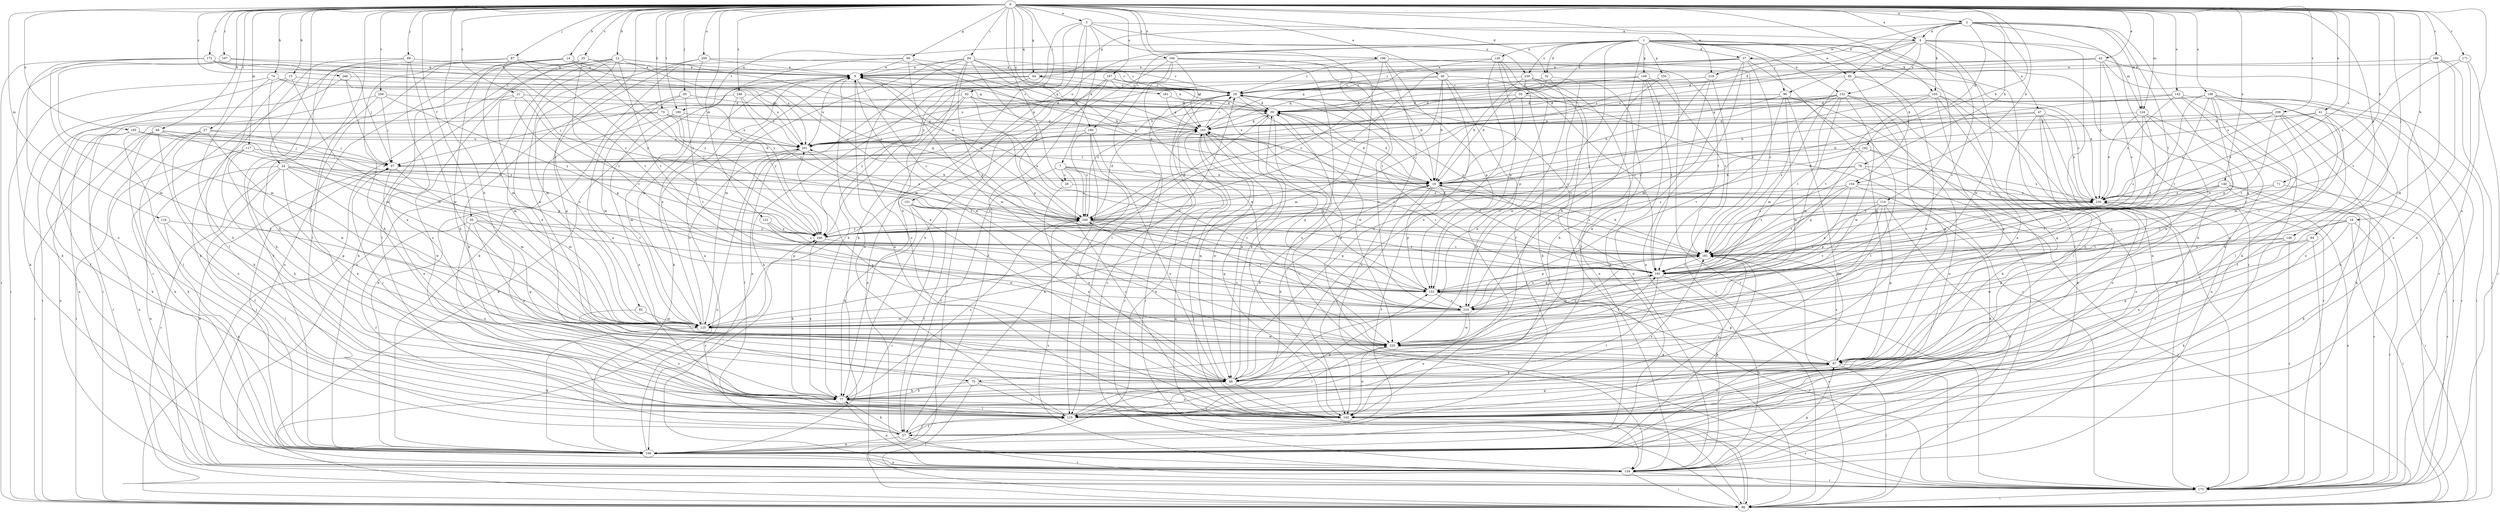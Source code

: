 strict digraph  {
0;
1;
2;
3;
4;
7;
9;
12;
14;
15;
18;
19;
21;
24;
25;
27;
28;
29;
32;
35;
37;
39;
40;
41;
42;
46;
47;
48;
50;
57;
60;
64;
67;
68;
71;
73;
74;
75;
76;
77;
82;
84;
86;
87;
89;
92;
94;
95;
96;
97;
104;
105;
106;
114;
115;
116;
117;
122;
124;
125;
128;
132;
134;
140;
142;
143;
146;
149;
150;
151;
153;
161;
162;
163;
164;
166;
167;
171;
172;
173;
180;
181;
190;
191;
195;
196;
197;
198;
200;
201;
206;
209;
210;
219;
220;
230;
239;
240;
246;
248;
249;
0 -> 2  [label=a];
0 -> 3  [label=a];
0 -> 4  [label=a];
0 -> 12  [label=b];
0 -> 14  [label=b];
0 -> 15  [label=b];
0 -> 18  [label=b];
0 -> 19  [label=b];
0 -> 21  [label=c];
0 -> 24  [label=c];
0 -> 25  [label=c];
0 -> 27  [label=c];
0 -> 28  [label=c];
0 -> 32  [label=d];
0 -> 40  [label=e];
0 -> 41  [label=e];
0 -> 42  [label=e];
0 -> 50  [label=f];
0 -> 60  [label=g];
0 -> 64  [label=g];
0 -> 68  [label=h];
0 -> 71  [label=h];
0 -> 73  [label=h];
0 -> 74  [label=h];
0 -> 75  [label=h];
0 -> 82  [label=i];
0 -> 84  [label=i];
0 -> 87  [label=j];
0 -> 89  [label=j];
0 -> 92  [label=j];
0 -> 94  [label=j];
0 -> 95  [label=j];
0 -> 104  [label=k];
0 -> 114  [label=l];
0 -> 115  [label=l];
0 -> 116  [label=m];
0 -> 117  [label=m];
0 -> 122  [label=m];
0 -> 124  [label=m];
0 -> 140  [label=o];
0 -> 142  [label=o];
0 -> 143  [label=o];
0 -> 146  [label=p];
0 -> 161  [label=q];
0 -> 164  [label=r];
0 -> 166  [label=r];
0 -> 167  [label=r];
0 -> 171  [label=r];
0 -> 172  [label=r];
0 -> 180  [label=s];
0 -> 190  [label=t];
0 -> 195  [label=u];
0 -> 196  [label=u];
0 -> 197  [label=u];
0 -> 198  [label=u];
0 -> 200  [label=u];
0 -> 206  [label=v];
0 -> 209  [label=v];
0 -> 219  [label=w];
0 -> 230  [label=x];
0 -> 246  [label=z];
0 -> 248  [label=z];
1 -> 32  [label=d];
1 -> 35  [label=d];
1 -> 37  [label=d];
1 -> 46  [label=e];
1 -> 57  [label=f];
1 -> 75  [label=h];
1 -> 96  [label=j];
1 -> 104  [label=k];
1 -> 105  [label=k];
1 -> 128  [label=n];
1 -> 132  [label=n];
1 -> 143  [label=o];
1 -> 149  [label=p];
1 -> 150  [label=p];
1 -> 173  [label=r];
1 -> 180  [label=s];
1 -> 190  [label=t];
1 -> 201  [label=u];
1 -> 239  [label=y];
2 -> 4  [label=a];
2 -> 46  [label=e];
2 -> 64  [label=g];
2 -> 67  [label=g];
2 -> 76  [label=h];
2 -> 105  [label=k];
2 -> 106  [label=k];
2 -> 124  [label=m];
2 -> 162  [label=q];
2 -> 191  [label=t];
2 -> 219  [label=w];
3 -> 4  [label=a];
3 -> 7  [label=a];
3 -> 19  [label=b];
3 -> 77  [label=h];
3 -> 106  [label=k];
3 -> 151  [label=p];
3 -> 239  [label=y];
3 -> 240  [label=y];
4 -> 37  [label=d];
4 -> 39  [label=d];
4 -> 47  [label=e];
4 -> 96  [label=j];
4 -> 97  [label=j];
4 -> 124  [label=m];
4 -> 132  [label=n];
4 -> 134  [label=n];
4 -> 210  [label=v];
4 -> 220  [label=w];
7 -> 19  [label=b];
7 -> 28  [label=c];
7 -> 57  [label=f];
7 -> 143  [label=o];
7 -> 191  [label=t];
7 -> 210  [label=v];
7 -> 249  [label=z];
9 -> 29  [label=c];
9 -> 106  [label=k];
9 -> 181  [label=s];
9 -> 201  [label=u];
9 -> 220  [label=w];
12 -> 9  [label=a];
12 -> 48  [label=e];
12 -> 86  [label=i];
12 -> 106  [label=k];
12 -> 134  [label=n];
12 -> 191  [label=t];
12 -> 220  [label=w];
12 -> 230  [label=x];
12 -> 249  [label=z];
14 -> 9  [label=a];
14 -> 29  [label=c];
14 -> 77  [label=h];
14 -> 106  [label=k];
14 -> 115  [label=l];
14 -> 125  [label=m];
14 -> 240  [label=y];
14 -> 249  [label=z];
15 -> 29  [label=c];
15 -> 86  [label=i];
15 -> 115  [label=l];
15 -> 125  [label=m];
18 -> 86  [label=i];
18 -> 115  [label=l];
18 -> 173  [label=r];
18 -> 191  [label=t];
18 -> 220  [label=w];
18 -> 240  [label=y];
19 -> 39  [label=d];
19 -> 57  [label=f];
19 -> 143  [label=o];
19 -> 153  [label=p];
19 -> 181  [label=s];
19 -> 230  [label=x];
21 -> 39  [label=d];
21 -> 86  [label=i];
21 -> 125  [label=m];
21 -> 153  [label=p];
21 -> 240  [label=y];
24 -> 19  [label=b];
24 -> 48  [label=e];
24 -> 57  [label=f];
24 -> 125  [label=m];
24 -> 134  [label=n];
24 -> 173  [label=r];
24 -> 210  [label=v];
24 -> 220  [label=w];
25 -> 9  [label=a];
25 -> 115  [label=l];
25 -> 134  [label=n];
25 -> 143  [label=o];
25 -> 210  [label=v];
25 -> 240  [label=y];
27 -> 77  [label=h];
27 -> 86  [label=i];
27 -> 106  [label=k];
27 -> 201  [label=u];
27 -> 220  [label=w];
27 -> 230  [label=x];
28 -> 48  [label=e];
28 -> 230  [label=x];
29 -> 39  [label=d];
29 -> 86  [label=i];
29 -> 181  [label=s];
29 -> 220  [label=w];
29 -> 249  [label=z];
32 -> 19  [label=b];
32 -> 29  [label=c];
32 -> 48  [label=e];
32 -> 220  [label=w];
35 -> 19  [label=b];
35 -> 39  [label=d];
35 -> 97  [label=j];
35 -> 173  [label=r];
37 -> 9  [label=a];
37 -> 67  [label=g];
37 -> 125  [label=m];
37 -> 134  [label=n];
37 -> 163  [label=q];
37 -> 173  [label=r];
37 -> 181  [label=s];
37 -> 249  [label=z];
39 -> 9  [label=a];
39 -> 19  [label=b];
39 -> 48  [label=e];
39 -> 143  [label=o];
39 -> 163  [label=q];
40 -> 19  [label=b];
40 -> 29  [label=c];
40 -> 48  [label=e];
40 -> 125  [label=m];
40 -> 143  [label=o];
40 -> 191  [label=t];
40 -> 201  [label=u];
41 -> 143  [label=o];
41 -> 163  [label=q];
41 -> 173  [label=r];
41 -> 201  [label=u];
41 -> 210  [label=v];
41 -> 230  [label=x];
42 -> 9  [label=a];
42 -> 39  [label=d];
42 -> 106  [label=k];
42 -> 173  [label=r];
42 -> 181  [label=s];
42 -> 201  [label=u];
42 -> 230  [label=x];
46 -> 29  [label=c];
46 -> 48  [label=e];
46 -> 125  [label=m];
46 -> 134  [label=n];
46 -> 230  [label=x];
47 -> 48  [label=e];
47 -> 67  [label=g];
47 -> 134  [label=n];
47 -> 163  [label=q];
47 -> 173  [label=r];
47 -> 230  [label=x];
47 -> 240  [label=y];
48 -> 19  [label=b];
48 -> 39  [label=d];
48 -> 77  [label=h];
48 -> 134  [label=n];
48 -> 163  [label=q];
48 -> 201  [label=u];
50 -> 48  [label=e];
50 -> 57  [label=f];
50 -> 67  [label=g];
50 -> 143  [label=o];
50 -> 153  [label=p];
50 -> 240  [label=y];
57 -> 9  [label=a];
57 -> 77  [label=h];
57 -> 106  [label=k];
57 -> 115  [label=l];
57 -> 173  [label=r];
60 -> 9  [label=a];
60 -> 29  [label=c];
60 -> 106  [label=k];
60 -> 125  [label=m];
60 -> 220  [label=w];
60 -> 230  [label=x];
64 -> 29  [label=c];
64 -> 39  [label=d];
64 -> 77  [label=h];
64 -> 106  [label=k];
64 -> 134  [label=n];
67 -> 39  [label=d];
67 -> 48  [label=e];
67 -> 86  [label=i];
67 -> 143  [label=o];
67 -> 153  [label=p];
67 -> 173  [label=r];
67 -> 181  [label=s];
68 -> 86  [label=i];
68 -> 97  [label=j];
68 -> 106  [label=k];
68 -> 143  [label=o];
68 -> 153  [label=p];
68 -> 173  [label=r];
68 -> 201  [label=u];
71 -> 173  [label=r];
71 -> 181  [label=s];
71 -> 230  [label=x];
73 -> 19  [label=b];
73 -> 115  [label=l];
73 -> 134  [label=n];
73 -> 163  [label=q];
73 -> 201  [label=u];
74 -> 29  [label=c];
74 -> 77  [label=h];
74 -> 86  [label=i];
74 -> 125  [label=m];
74 -> 249  [label=z];
75 -> 77  [label=h];
75 -> 86  [label=i];
75 -> 115  [label=l];
75 -> 143  [label=o];
76 -> 19  [label=b];
76 -> 143  [label=o];
76 -> 181  [label=s];
76 -> 230  [label=x];
76 -> 240  [label=y];
77 -> 19  [label=b];
77 -> 97  [label=j];
77 -> 115  [label=l];
77 -> 134  [label=n];
77 -> 143  [label=o];
77 -> 240  [label=y];
77 -> 249  [label=z];
82 -> 19  [label=b];
82 -> 39  [label=d];
82 -> 97  [label=j];
82 -> 134  [label=n];
82 -> 153  [label=p];
82 -> 240  [label=y];
84 -> 9  [label=a];
84 -> 29  [label=c];
84 -> 48  [label=e];
84 -> 125  [label=m];
84 -> 143  [label=o];
84 -> 153  [label=p];
84 -> 163  [label=q];
84 -> 230  [label=x];
84 -> 249  [label=z];
86 -> 9  [label=a];
86 -> 29  [label=c];
86 -> 163  [label=q];
86 -> 181  [label=s];
87 -> 9  [label=a];
87 -> 77  [label=h];
87 -> 173  [label=r];
87 -> 191  [label=t];
87 -> 240  [label=y];
89 -> 9  [label=a];
89 -> 48  [label=e];
89 -> 77  [label=h];
89 -> 106  [label=k];
89 -> 220  [label=w];
92 -> 125  [label=m];
92 -> 143  [label=o];
94 -> 48  [label=e];
94 -> 67  [label=g];
94 -> 173  [label=r];
94 -> 181  [label=s];
95 -> 39  [label=d];
95 -> 48  [label=e];
95 -> 125  [label=m];
95 -> 210  [label=v];
96 -> 39  [label=d];
96 -> 86  [label=i];
96 -> 106  [label=k];
96 -> 115  [label=l];
96 -> 201  [label=u];
96 -> 210  [label=v];
96 -> 220  [label=w];
96 -> 249  [label=z];
97 -> 19  [label=b];
97 -> 48  [label=e];
97 -> 125  [label=m];
97 -> 134  [label=n];
97 -> 163  [label=q];
104 -> 106  [label=k];
104 -> 181  [label=s];
104 -> 191  [label=t];
104 -> 210  [label=v];
104 -> 230  [label=x];
104 -> 249  [label=z];
105 -> 39  [label=d];
105 -> 48  [label=e];
105 -> 67  [label=g];
105 -> 115  [label=l];
105 -> 173  [label=r];
105 -> 191  [label=t];
105 -> 240  [label=y];
106 -> 97  [label=j];
106 -> 134  [label=n];
106 -> 240  [label=y];
114 -> 67  [label=g];
114 -> 86  [label=i];
114 -> 134  [label=n];
114 -> 153  [label=p];
114 -> 210  [label=v];
114 -> 220  [label=w];
114 -> 249  [label=z];
115 -> 9  [label=a];
115 -> 57  [label=f];
115 -> 67  [label=g];
115 -> 153  [label=p];
115 -> 181  [label=s];
116 -> 106  [label=k];
116 -> 115  [label=l];
116 -> 240  [label=y];
117 -> 67  [label=g];
117 -> 77  [label=h];
117 -> 97  [label=j];
117 -> 134  [label=n];
117 -> 181  [label=s];
122 -> 181  [label=s];
122 -> 220  [label=w];
122 -> 240  [label=y];
124 -> 86  [label=i];
124 -> 163  [label=q];
124 -> 181  [label=s];
124 -> 191  [label=t];
124 -> 220  [label=w];
124 -> 230  [label=x];
125 -> 9  [label=a];
125 -> 29  [label=c];
125 -> 106  [label=k];
125 -> 201  [label=u];
125 -> 220  [label=w];
128 -> 9  [label=a];
128 -> 29  [label=c];
128 -> 48  [label=e];
128 -> 86  [label=i];
128 -> 106  [label=k];
128 -> 153  [label=p];
132 -> 19  [label=b];
132 -> 39  [label=d];
132 -> 67  [label=g];
132 -> 125  [label=m];
132 -> 134  [label=n];
132 -> 181  [label=s];
132 -> 191  [label=t];
132 -> 201  [label=u];
132 -> 220  [label=w];
134 -> 29  [label=c];
134 -> 67  [label=g];
134 -> 86  [label=i];
134 -> 173  [label=r];
134 -> 249  [label=z];
140 -> 86  [label=i];
140 -> 106  [label=k];
140 -> 173  [label=r];
140 -> 181  [label=s];
140 -> 191  [label=t];
140 -> 230  [label=x];
140 -> 240  [label=y];
142 -> 19  [label=b];
142 -> 39  [label=d];
142 -> 57  [label=f];
142 -> 77  [label=h];
142 -> 173  [label=r];
142 -> 230  [label=x];
143 -> 9  [label=a];
143 -> 163  [label=q];
143 -> 173  [label=r];
143 -> 220  [label=w];
146 -> 106  [label=k];
146 -> 173  [label=r];
146 -> 181  [label=s];
146 -> 220  [label=w];
149 -> 29  [label=c];
149 -> 77  [label=h];
149 -> 134  [label=n];
149 -> 181  [label=s];
149 -> 191  [label=t];
149 -> 249  [label=z];
150 -> 29  [label=c];
150 -> 173  [label=r];
150 -> 210  [label=v];
151 -> 48  [label=e];
151 -> 57  [label=f];
151 -> 77  [label=h];
151 -> 173  [label=r];
151 -> 249  [label=z];
153 -> 163  [label=q];
153 -> 173  [label=r];
153 -> 191  [label=t];
153 -> 210  [label=v];
161 -> 39  [label=d];
161 -> 163  [label=q];
162 -> 19  [label=b];
162 -> 77  [label=h];
162 -> 97  [label=j];
162 -> 143  [label=o];
162 -> 153  [label=p];
163 -> 9  [label=a];
163 -> 29  [label=c];
163 -> 48  [label=e];
163 -> 86  [label=i];
163 -> 106  [label=k];
163 -> 201  [label=u];
164 -> 9  [label=a];
164 -> 115  [label=l];
164 -> 125  [label=m];
164 -> 143  [label=o];
164 -> 163  [label=q];
164 -> 173  [label=r];
164 -> 191  [label=t];
164 -> 220  [label=w];
166 -> 9  [label=a];
166 -> 86  [label=i];
166 -> 125  [label=m];
166 -> 143  [label=o];
166 -> 230  [label=x];
167 -> 9  [label=a];
167 -> 106  [label=k];
167 -> 125  [label=m];
167 -> 201  [label=u];
171 -> 9  [label=a];
171 -> 143  [label=o];
171 -> 173  [label=r];
171 -> 191  [label=t];
172 -> 9  [label=a];
172 -> 86  [label=i];
172 -> 97  [label=j];
172 -> 125  [label=m];
172 -> 143  [label=o];
172 -> 163  [label=q];
172 -> 201  [label=u];
173 -> 86  [label=i];
173 -> 230  [label=x];
180 -> 106  [label=k];
180 -> 115  [label=l];
180 -> 143  [label=o];
180 -> 201  [label=u];
180 -> 249  [label=z];
181 -> 9  [label=a];
181 -> 19  [label=b];
181 -> 106  [label=k];
181 -> 143  [label=o];
181 -> 153  [label=p];
181 -> 191  [label=t];
190 -> 106  [label=k];
190 -> 125  [label=m];
190 -> 143  [label=o];
190 -> 163  [label=q];
191 -> 29  [label=c];
191 -> 39  [label=d];
191 -> 115  [label=l];
191 -> 125  [label=m];
191 -> 134  [label=n];
191 -> 153  [label=p];
191 -> 230  [label=x];
195 -> 97  [label=j];
195 -> 106  [label=k];
195 -> 134  [label=n];
195 -> 201  [label=u];
195 -> 249  [label=z];
196 -> 9  [label=a];
196 -> 29  [label=c];
196 -> 134  [label=n];
196 -> 153  [label=p];
196 -> 181  [label=s];
196 -> 191  [label=t];
196 -> 240  [label=y];
197 -> 19  [label=b];
197 -> 29  [label=c];
197 -> 57  [label=f];
197 -> 77  [label=h];
197 -> 86  [label=i];
197 -> 163  [label=q];
198 -> 39  [label=d];
198 -> 86  [label=i];
198 -> 115  [label=l];
198 -> 125  [label=m];
198 -> 143  [label=o];
198 -> 153  [label=p];
198 -> 163  [label=q];
198 -> 181  [label=s];
198 -> 191  [label=t];
198 -> 210  [label=v];
200 -> 9  [label=a];
200 -> 19  [label=b];
200 -> 67  [label=g];
200 -> 125  [label=m];
200 -> 240  [label=y];
201 -> 97  [label=j];
201 -> 115  [label=l];
201 -> 134  [label=n];
201 -> 191  [label=t];
206 -> 19  [label=b];
206 -> 67  [label=g];
206 -> 106  [label=k];
206 -> 163  [label=q];
206 -> 173  [label=r];
206 -> 191  [label=t];
206 -> 230  [label=x];
209 -> 39  [label=d];
209 -> 57  [label=f];
209 -> 77  [label=h];
209 -> 97  [label=j];
209 -> 240  [label=y];
210 -> 29  [label=c];
210 -> 125  [label=m];
210 -> 143  [label=o];
210 -> 163  [label=q];
210 -> 181  [label=s];
210 -> 220  [label=w];
219 -> 29  [label=c];
219 -> 48  [label=e];
219 -> 86  [label=i];
219 -> 163  [label=q];
219 -> 210  [label=v];
220 -> 67  [label=g];
220 -> 115  [label=l];
220 -> 181  [label=s];
220 -> 191  [label=t];
220 -> 249  [label=z];
230 -> 29  [label=c];
230 -> 67  [label=g];
230 -> 115  [label=l];
230 -> 249  [label=z];
239 -> 19  [label=b];
239 -> 29  [label=c];
239 -> 106  [label=k];
239 -> 115  [label=l];
239 -> 134  [label=n];
239 -> 153  [label=p];
240 -> 39  [label=d];
240 -> 77  [label=h];
240 -> 181  [label=s];
246 -> 39  [label=d];
246 -> 77  [label=h];
246 -> 201  [label=u];
246 -> 240  [label=y];
246 -> 249  [label=z];
248 -> 29  [label=c];
248 -> 97  [label=j];
248 -> 106  [label=k];
248 -> 201  [label=u];
249 -> 9  [label=a];
249 -> 39  [label=d];
249 -> 153  [label=p];
249 -> 191  [label=t];
249 -> 201  [label=u];
249 -> 210  [label=v];
249 -> 240  [label=y];
}
